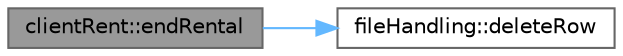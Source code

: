 digraph "clientRent::endRental"
{
 // LATEX_PDF_SIZE
  bgcolor="transparent";
  edge [fontname=Helvetica,fontsize=10,labelfontname=Helvetica,labelfontsize=10];
  node [fontname=Helvetica,fontsize=10,shape=box,height=0.2,width=0.4];
  rankdir="LR";
  Node1 [id="Node000001",label="clientRent::endRental",height=0.2,width=0.4,color="gray40", fillcolor="grey60", style="filled", fontcolor="black",tooltip=" "];
  Node1 -> Node2 [id="edge2_Node000001_Node000002",color="steelblue1",style="solid",tooltip=" "];
  Node2 [id="Node000002",label="fileHandling::deleteRow",height=0.2,width=0.4,color="grey40", fillcolor="white", style="filled",URL="$classfile_handling.html#a508a606af29946619af8549a50e3e785",tooltip=" "];
}
